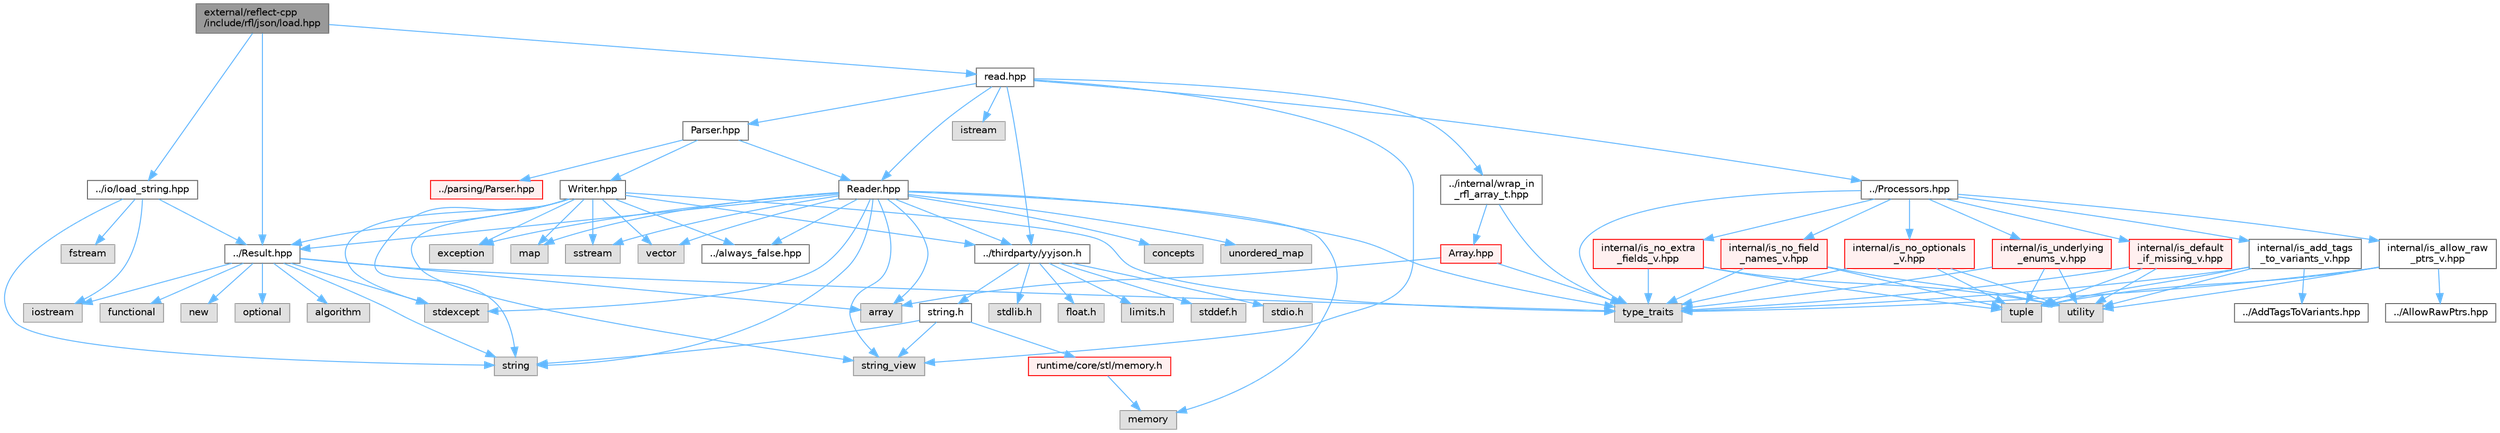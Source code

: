 digraph "external/reflect-cpp/include/rfl/json/load.hpp"
{
 // LATEX_PDF_SIZE
  bgcolor="transparent";
  edge [fontname=Helvetica,fontsize=10,labelfontname=Helvetica,labelfontsize=10];
  node [fontname=Helvetica,fontsize=10,shape=box,height=0.2,width=0.4];
  Node1 [id="Node000001",label="external/reflect-cpp\l/include/rfl/json/load.hpp",height=0.2,width=0.4,color="gray40", fillcolor="grey60", style="filled", fontcolor="black",tooltip=" "];
  Node1 -> Node2 [id="edge1_Node000001_Node000002",color="steelblue1",style="solid",tooltip=" "];
  Node2 [id="Node000002",label="../Result.hpp",height=0.2,width=0.4,color="grey40", fillcolor="white", style="filled",URL="$_result_8hpp.html",tooltip=" "];
  Node2 -> Node3 [id="edge2_Node000002_Node000003",color="steelblue1",style="solid",tooltip=" "];
  Node3 [id="Node000003",label="algorithm",height=0.2,width=0.4,color="grey60", fillcolor="#E0E0E0", style="filled",tooltip=" "];
  Node2 -> Node4 [id="edge3_Node000002_Node000004",color="steelblue1",style="solid",tooltip=" "];
  Node4 [id="Node000004",label="array",height=0.2,width=0.4,color="grey60", fillcolor="#E0E0E0", style="filled",tooltip=" "];
  Node2 -> Node5 [id="edge4_Node000002_Node000005",color="steelblue1",style="solid",tooltip=" "];
  Node5 [id="Node000005",label="functional",height=0.2,width=0.4,color="grey60", fillcolor="#E0E0E0", style="filled",tooltip=" "];
  Node2 -> Node6 [id="edge5_Node000002_Node000006",color="steelblue1",style="solid",tooltip=" "];
  Node6 [id="Node000006",label="iostream",height=0.2,width=0.4,color="grey60", fillcolor="#E0E0E0", style="filled",tooltip=" "];
  Node2 -> Node7 [id="edge6_Node000002_Node000007",color="steelblue1",style="solid",tooltip=" "];
  Node7 [id="Node000007",label="new",height=0.2,width=0.4,color="grey60", fillcolor="#E0E0E0", style="filled",tooltip=" "];
  Node2 -> Node8 [id="edge7_Node000002_Node000008",color="steelblue1",style="solid",tooltip=" "];
  Node8 [id="Node000008",label="optional",height=0.2,width=0.4,color="grey60", fillcolor="#E0E0E0", style="filled",tooltip=" "];
  Node2 -> Node9 [id="edge8_Node000002_Node000009",color="steelblue1",style="solid",tooltip=" "];
  Node9 [id="Node000009",label="stdexcept",height=0.2,width=0.4,color="grey60", fillcolor="#E0E0E0", style="filled",tooltip=" "];
  Node2 -> Node10 [id="edge9_Node000002_Node000010",color="steelblue1",style="solid",tooltip=" "];
  Node10 [id="Node000010",label="string",height=0.2,width=0.4,color="grey60", fillcolor="#E0E0E0", style="filled",tooltip=" "];
  Node2 -> Node11 [id="edge10_Node000002_Node000011",color="steelblue1",style="solid",tooltip=" "];
  Node11 [id="Node000011",label="type_traits",height=0.2,width=0.4,color="grey60", fillcolor="#E0E0E0", style="filled",tooltip=" "];
  Node1 -> Node12 [id="edge11_Node000001_Node000012",color="steelblue1",style="solid",tooltip=" "];
  Node12 [id="Node000012",label="../io/load_string.hpp",height=0.2,width=0.4,color="grey40", fillcolor="white", style="filled",URL="$load__string_8hpp.html",tooltip=" "];
  Node12 -> Node13 [id="edge12_Node000012_Node000013",color="steelblue1",style="solid",tooltip=" "];
  Node13 [id="Node000013",label="fstream",height=0.2,width=0.4,color="grey60", fillcolor="#E0E0E0", style="filled",tooltip=" "];
  Node12 -> Node6 [id="edge13_Node000012_Node000006",color="steelblue1",style="solid",tooltip=" "];
  Node12 -> Node10 [id="edge14_Node000012_Node000010",color="steelblue1",style="solid",tooltip=" "];
  Node12 -> Node2 [id="edge15_Node000012_Node000002",color="steelblue1",style="solid",tooltip=" "];
  Node1 -> Node14 [id="edge16_Node000001_Node000014",color="steelblue1",style="solid",tooltip=" "];
  Node14 [id="Node000014",label="read.hpp",height=0.2,width=0.4,color="grey40", fillcolor="white", style="filled",URL="$json_2read_8hpp.html",tooltip=" "];
  Node14 -> Node15 [id="edge17_Node000014_Node000015",color="steelblue1",style="solid",tooltip=" "];
  Node15 [id="Node000015",label="../thirdparty/yyjson.h",height=0.2,width=0.4,color="grey40", fillcolor="white", style="filled",URL="$yyjson_8h.html",tooltip=" "];
  Node15 -> Node16 [id="edge18_Node000015_Node000016",color="steelblue1",style="solid",tooltip=" "];
  Node16 [id="Node000016",label="float.h",height=0.2,width=0.4,color="grey60", fillcolor="#E0E0E0", style="filled",tooltip=" "];
  Node15 -> Node17 [id="edge19_Node000015_Node000017",color="steelblue1",style="solid",tooltip=" "];
  Node17 [id="Node000017",label="limits.h",height=0.2,width=0.4,color="grey60", fillcolor="#E0E0E0", style="filled",tooltip=" "];
  Node15 -> Node18 [id="edge20_Node000015_Node000018",color="steelblue1",style="solid",tooltip=" "];
  Node18 [id="Node000018",label="stddef.h",height=0.2,width=0.4,color="grey60", fillcolor="#E0E0E0", style="filled",tooltip=" "];
  Node15 -> Node19 [id="edge21_Node000015_Node000019",color="steelblue1",style="solid",tooltip=" "];
  Node19 [id="Node000019",label="stdio.h",height=0.2,width=0.4,color="grey60", fillcolor="#E0E0E0", style="filled",tooltip=" "];
  Node15 -> Node20 [id="edge22_Node000015_Node000020",color="steelblue1",style="solid",tooltip=" "];
  Node20 [id="Node000020",label="stdlib.h",height=0.2,width=0.4,color="grey60", fillcolor="#E0E0E0", style="filled",tooltip=" "];
  Node15 -> Node21 [id="edge23_Node000015_Node000021",color="steelblue1",style="solid",tooltip=" "];
  Node21 [id="Node000021",label="string.h",height=0.2,width=0.4,color="grey40", fillcolor="white", style="filled",URL="$string_8h.html",tooltip=" "];
  Node21 -> Node10 [id="edge24_Node000021_Node000010",color="steelblue1",style="solid",tooltip=" "];
  Node21 -> Node22 [id="edge25_Node000021_Node000022",color="steelblue1",style="solid",tooltip=" "];
  Node22 [id="Node000022",label="string_view",height=0.2,width=0.4,color="grey60", fillcolor="#E0E0E0", style="filled",tooltip=" "];
  Node21 -> Node23 [id="edge26_Node000021_Node000023",color="steelblue1",style="solid",tooltip=" "];
  Node23 [id="Node000023",label="runtime/core/stl/memory.h",height=0.2,width=0.4,color="red", fillcolor="#FFF0F0", style="filled",URL="$runtime_2core_2stl_2memory_8h.html",tooltip=" "];
  Node23 -> Node27 [id="edge27_Node000023_Node000027",color="steelblue1",style="solid",tooltip=" "];
  Node27 [id="Node000027",label="memory",height=0.2,width=0.4,color="grey60", fillcolor="#E0E0E0", style="filled",tooltip=" "];
  Node14 -> Node162 [id="edge28_Node000014_Node000162",color="steelblue1",style="solid",tooltip=" "];
  Node162 [id="Node000162",label="istream",height=0.2,width=0.4,color="grey60", fillcolor="#E0E0E0", style="filled",tooltip=" "];
  Node14 -> Node22 [id="edge29_Node000014_Node000022",color="steelblue1",style="solid",tooltip=" "];
  Node14 -> Node163 [id="edge30_Node000014_Node000163",color="steelblue1",style="solid",tooltip=" "];
  Node163 [id="Node000163",label="../Processors.hpp",height=0.2,width=0.4,color="grey40", fillcolor="white", style="filled",URL="$_processors_8hpp.html",tooltip=" "];
  Node163 -> Node11 [id="edge31_Node000163_Node000011",color="steelblue1",style="solid",tooltip=" "];
  Node163 -> Node164 [id="edge32_Node000163_Node000164",color="steelblue1",style="solid",tooltip=" "];
  Node164 [id="Node000164",label="internal/is_add_tags\l_to_variants_v.hpp",height=0.2,width=0.4,color="grey40", fillcolor="white", style="filled",URL="$is__add__tags__to__variants__v_8hpp.html",tooltip=" "];
  Node164 -> Node165 [id="edge33_Node000164_Node000165",color="steelblue1",style="solid",tooltip=" "];
  Node165 [id="Node000165",label="tuple",height=0.2,width=0.4,color="grey60", fillcolor="#E0E0E0", style="filled",tooltip=" "];
  Node164 -> Node11 [id="edge34_Node000164_Node000011",color="steelblue1",style="solid",tooltip=" "];
  Node164 -> Node71 [id="edge35_Node000164_Node000071",color="steelblue1",style="solid",tooltip=" "];
  Node71 [id="Node000071",label="utility",height=0.2,width=0.4,color="grey60", fillcolor="#E0E0E0", style="filled",tooltip=" "];
  Node164 -> Node166 [id="edge36_Node000164_Node000166",color="steelblue1",style="solid",tooltip=" "];
  Node166 [id="Node000166",label="../AddTagsToVariants.hpp",height=0.2,width=0.4,color="grey40", fillcolor="white", style="filled",URL="$_add_tags_to_variants_8hpp.html",tooltip=" "];
  Node163 -> Node167 [id="edge37_Node000163_Node000167",color="steelblue1",style="solid",tooltip=" "];
  Node167 [id="Node000167",label="internal/is_allow_raw\l_ptrs_v.hpp",height=0.2,width=0.4,color="grey40", fillcolor="white", style="filled",URL="$is__allow__raw__ptrs__v_8hpp.html",tooltip=" "];
  Node167 -> Node165 [id="edge38_Node000167_Node000165",color="steelblue1",style="solid",tooltip=" "];
  Node167 -> Node11 [id="edge39_Node000167_Node000011",color="steelblue1",style="solid",tooltip=" "];
  Node167 -> Node71 [id="edge40_Node000167_Node000071",color="steelblue1",style="solid",tooltip=" "];
  Node167 -> Node168 [id="edge41_Node000167_Node000168",color="steelblue1",style="solid",tooltip=" "];
  Node168 [id="Node000168",label="../AllowRawPtrs.hpp",height=0.2,width=0.4,color="grey40", fillcolor="white", style="filled",URL="$_allow_raw_ptrs_8hpp.html",tooltip=" "];
  Node163 -> Node169 [id="edge42_Node000163_Node000169",color="steelblue1",style="solid",tooltip=" "];
  Node169 [id="Node000169",label="internal/is_default\l_if_missing_v.hpp",height=0.2,width=0.4,color="red", fillcolor="#FFF0F0", style="filled",URL="$is__default__if__missing__v_8hpp.html",tooltip=" "];
  Node169 -> Node165 [id="edge43_Node000169_Node000165",color="steelblue1",style="solid",tooltip=" "];
  Node169 -> Node11 [id="edge44_Node000169_Node000011",color="steelblue1",style="solid",tooltip=" "];
  Node169 -> Node71 [id="edge45_Node000169_Node000071",color="steelblue1",style="solid",tooltip=" "];
  Node163 -> Node171 [id="edge46_Node000163_Node000171",color="steelblue1",style="solid",tooltip=" "];
  Node171 [id="Node000171",label="internal/is_no_extra\l_fields_v.hpp",height=0.2,width=0.4,color="red", fillcolor="#FFF0F0", style="filled",URL="$is__no__extra__fields__v_8hpp.html",tooltip=" "];
  Node171 -> Node165 [id="edge47_Node000171_Node000165",color="steelblue1",style="solid",tooltip=" "];
  Node171 -> Node11 [id="edge48_Node000171_Node000011",color="steelblue1",style="solid",tooltip=" "];
  Node171 -> Node71 [id="edge49_Node000171_Node000071",color="steelblue1",style="solid",tooltip=" "];
  Node163 -> Node173 [id="edge50_Node000163_Node000173",color="steelblue1",style="solid",tooltip=" "];
  Node173 [id="Node000173",label="internal/is_no_field\l_names_v.hpp",height=0.2,width=0.4,color="red", fillcolor="#FFF0F0", style="filled",URL="$is__no__field__names__v_8hpp.html",tooltip=" "];
  Node173 -> Node165 [id="edge51_Node000173_Node000165",color="steelblue1",style="solid",tooltip=" "];
  Node173 -> Node11 [id="edge52_Node000173_Node000011",color="steelblue1",style="solid",tooltip=" "];
  Node173 -> Node71 [id="edge53_Node000173_Node000071",color="steelblue1",style="solid",tooltip=" "];
  Node163 -> Node175 [id="edge54_Node000163_Node000175",color="steelblue1",style="solid",tooltip=" "];
  Node175 [id="Node000175",label="internal/is_no_optionals\l_v.hpp",height=0.2,width=0.4,color="red", fillcolor="#FFF0F0", style="filled",URL="$is__no__optionals__v_8hpp.html",tooltip=" "];
  Node175 -> Node165 [id="edge55_Node000175_Node000165",color="steelblue1",style="solid",tooltip=" "];
  Node175 -> Node11 [id="edge56_Node000175_Node000011",color="steelblue1",style="solid",tooltip=" "];
  Node175 -> Node71 [id="edge57_Node000175_Node000071",color="steelblue1",style="solid",tooltip=" "];
  Node163 -> Node177 [id="edge58_Node000163_Node000177",color="steelblue1",style="solid",tooltip=" "];
  Node177 [id="Node000177",label="internal/is_underlying\l_enums_v.hpp",height=0.2,width=0.4,color="red", fillcolor="#FFF0F0", style="filled",URL="$is__underlying__enums__v_8hpp.html",tooltip=" "];
  Node177 -> Node165 [id="edge59_Node000177_Node000165",color="steelblue1",style="solid",tooltip=" "];
  Node177 -> Node11 [id="edge60_Node000177_Node000011",color="steelblue1",style="solid",tooltip=" "];
  Node177 -> Node71 [id="edge61_Node000177_Node000071",color="steelblue1",style="solid",tooltip=" "];
  Node14 -> Node179 [id="edge62_Node000014_Node000179",color="steelblue1",style="solid",tooltip=" "];
  Node179 [id="Node000179",label="../internal/wrap_in\l_rfl_array_t.hpp",height=0.2,width=0.4,color="grey40", fillcolor="white", style="filled",URL="$wrap__in__rfl__array__t_8hpp.html",tooltip=" "];
  Node179 -> Node11 [id="edge63_Node000179_Node000011",color="steelblue1",style="solid",tooltip=" "];
  Node179 -> Node180 [id="edge64_Node000179_Node000180",color="steelblue1",style="solid",tooltip=" "];
  Node180 [id="Node000180",label="Array.hpp",height=0.2,width=0.4,color="red", fillcolor="#FFF0F0", style="filled",URL="$_array_8hpp.html",tooltip=" "];
  Node180 -> Node4 [id="edge65_Node000180_Node000004",color="steelblue1",style="solid",tooltip=" "];
  Node180 -> Node11 [id="edge66_Node000180_Node000011",color="steelblue1",style="solid",tooltip=" "];
  Node14 -> Node182 [id="edge67_Node000014_Node000182",color="steelblue1",style="solid",tooltip=" "];
  Node182 [id="Node000182",label="Parser.hpp",height=0.2,width=0.4,color="grey40", fillcolor="white", style="filled",URL="$json_2_parser_8hpp.html",tooltip=" "];
  Node182 -> Node183 [id="edge68_Node000182_Node000183",color="steelblue1",style="solid",tooltip=" "];
  Node183 [id="Node000183",label="../parsing/Parser.hpp",height=0.2,width=0.4,color="red", fillcolor="#FFF0F0", style="filled",URL="$parsing_2_parser_8hpp.html",tooltip=" "];
  Node182 -> Node389 [id="edge69_Node000182_Node000389",color="steelblue1",style="solid",tooltip=" "];
  Node389 [id="Node000389",label="Reader.hpp",height=0.2,width=0.4,color="grey40", fillcolor="white", style="filled",URL="$json_2_reader_8hpp.html",tooltip=" "];
  Node389 -> Node15 [id="edge70_Node000389_Node000015",color="steelblue1",style="solid",tooltip=" "];
  Node389 -> Node4 [id="edge71_Node000389_Node000004",color="steelblue1",style="solid",tooltip=" "];
  Node389 -> Node196 [id="edge72_Node000389_Node000196",color="steelblue1",style="solid",tooltip=" "];
  Node196 [id="Node000196",label="concepts",height=0.2,width=0.4,color="grey60", fillcolor="#E0E0E0", style="filled",tooltip=" "];
  Node389 -> Node390 [id="edge73_Node000389_Node000390",color="steelblue1",style="solid",tooltip=" "];
  Node390 [id="Node000390",label="exception",height=0.2,width=0.4,color="grey60", fillcolor="#E0E0E0", style="filled",tooltip=" "];
  Node389 -> Node186 [id="edge74_Node000389_Node000186",color="steelblue1",style="solid",tooltip=" "];
  Node186 [id="Node000186",label="map",height=0.2,width=0.4,color="grey60", fillcolor="#E0E0E0", style="filled",tooltip=" "];
  Node389 -> Node27 [id="edge75_Node000389_Node000027",color="steelblue1",style="solid",tooltip=" "];
  Node389 -> Node321 [id="edge76_Node000389_Node000321",color="steelblue1",style="solid",tooltip=" "];
  Node321 [id="Node000321",label="sstream",height=0.2,width=0.4,color="grey60", fillcolor="#E0E0E0", style="filled",tooltip=" "];
  Node389 -> Node9 [id="edge77_Node000389_Node000009",color="steelblue1",style="solid",tooltip=" "];
  Node389 -> Node10 [id="edge78_Node000389_Node000010",color="steelblue1",style="solid",tooltip=" "];
  Node389 -> Node22 [id="edge79_Node000389_Node000022",color="steelblue1",style="solid",tooltip=" "];
  Node389 -> Node11 [id="edge80_Node000389_Node000011",color="steelblue1",style="solid",tooltip=" "];
  Node389 -> Node317 [id="edge81_Node000389_Node000317",color="steelblue1",style="solid",tooltip=" "];
  Node317 [id="Node000317",label="unordered_map",height=0.2,width=0.4,color="grey60", fillcolor="#E0E0E0", style="filled",tooltip=" "];
  Node389 -> Node187 [id="edge82_Node000389_Node000187",color="steelblue1",style="solid",tooltip=" "];
  Node187 [id="Node000187",label="vector",height=0.2,width=0.4,color="grey60", fillcolor="#E0E0E0", style="filled",tooltip=" "];
  Node389 -> Node2 [id="edge83_Node000389_Node000002",color="steelblue1",style="solid",tooltip=" "];
  Node389 -> Node189 [id="edge84_Node000389_Node000189",color="steelblue1",style="solid",tooltip=" "];
  Node189 [id="Node000189",label="../always_false.hpp",height=0.2,width=0.4,color="grey40", fillcolor="white", style="filled",URL="$always__false_8hpp.html",tooltip=" "];
  Node182 -> Node391 [id="edge85_Node000182_Node000391",color="steelblue1",style="solid",tooltip=" "];
  Node391 [id="Node000391",label="Writer.hpp",height=0.2,width=0.4,color="grey40", fillcolor="white", style="filled",URL="$json_2_writer_8hpp.html",tooltip=" "];
  Node391 -> Node15 [id="edge86_Node000391_Node000015",color="steelblue1",style="solid",tooltip=" "];
  Node391 -> Node390 [id="edge87_Node000391_Node000390",color="steelblue1",style="solid",tooltip=" "];
  Node391 -> Node186 [id="edge88_Node000391_Node000186",color="steelblue1",style="solid",tooltip=" "];
  Node391 -> Node321 [id="edge89_Node000391_Node000321",color="steelblue1",style="solid",tooltip=" "];
  Node391 -> Node9 [id="edge90_Node000391_Node000009",color="steelblue1",style="solid",tooltip=" "];
  Node391 -> Node10 [id="edge91_Node000391_Node000010",color="steelblue1",style="solid",tooltip=" "];
  Node391 -> Node22 [id="edge92_Node000391_Node000022",color="steelblue1",style="solid",tooltip=" "];
  Node391 -> Node11 [id="edge93_Node000391_Node000011",color="steelblue1",style="solid",tooltip=" "];
  Node391 -> Node187 [id="edge94_Node000391_Node000187",color="steelblue1",style="solid",tooltip=" "];
  Node391 -> Node2 [id="edge95_Node000391_Node000002",color="steelblue1",style="solid",tooltip=" "];
  Node391 -> Node189 [id="edge96_Node000391_Node000189",color="steelblue1",style="solid",tooltip=" "];
  Node14 -> Node389 [id="edge97_Node000014_Node000389",color="steelblue1",style="solid",tooltip=" "];
}
